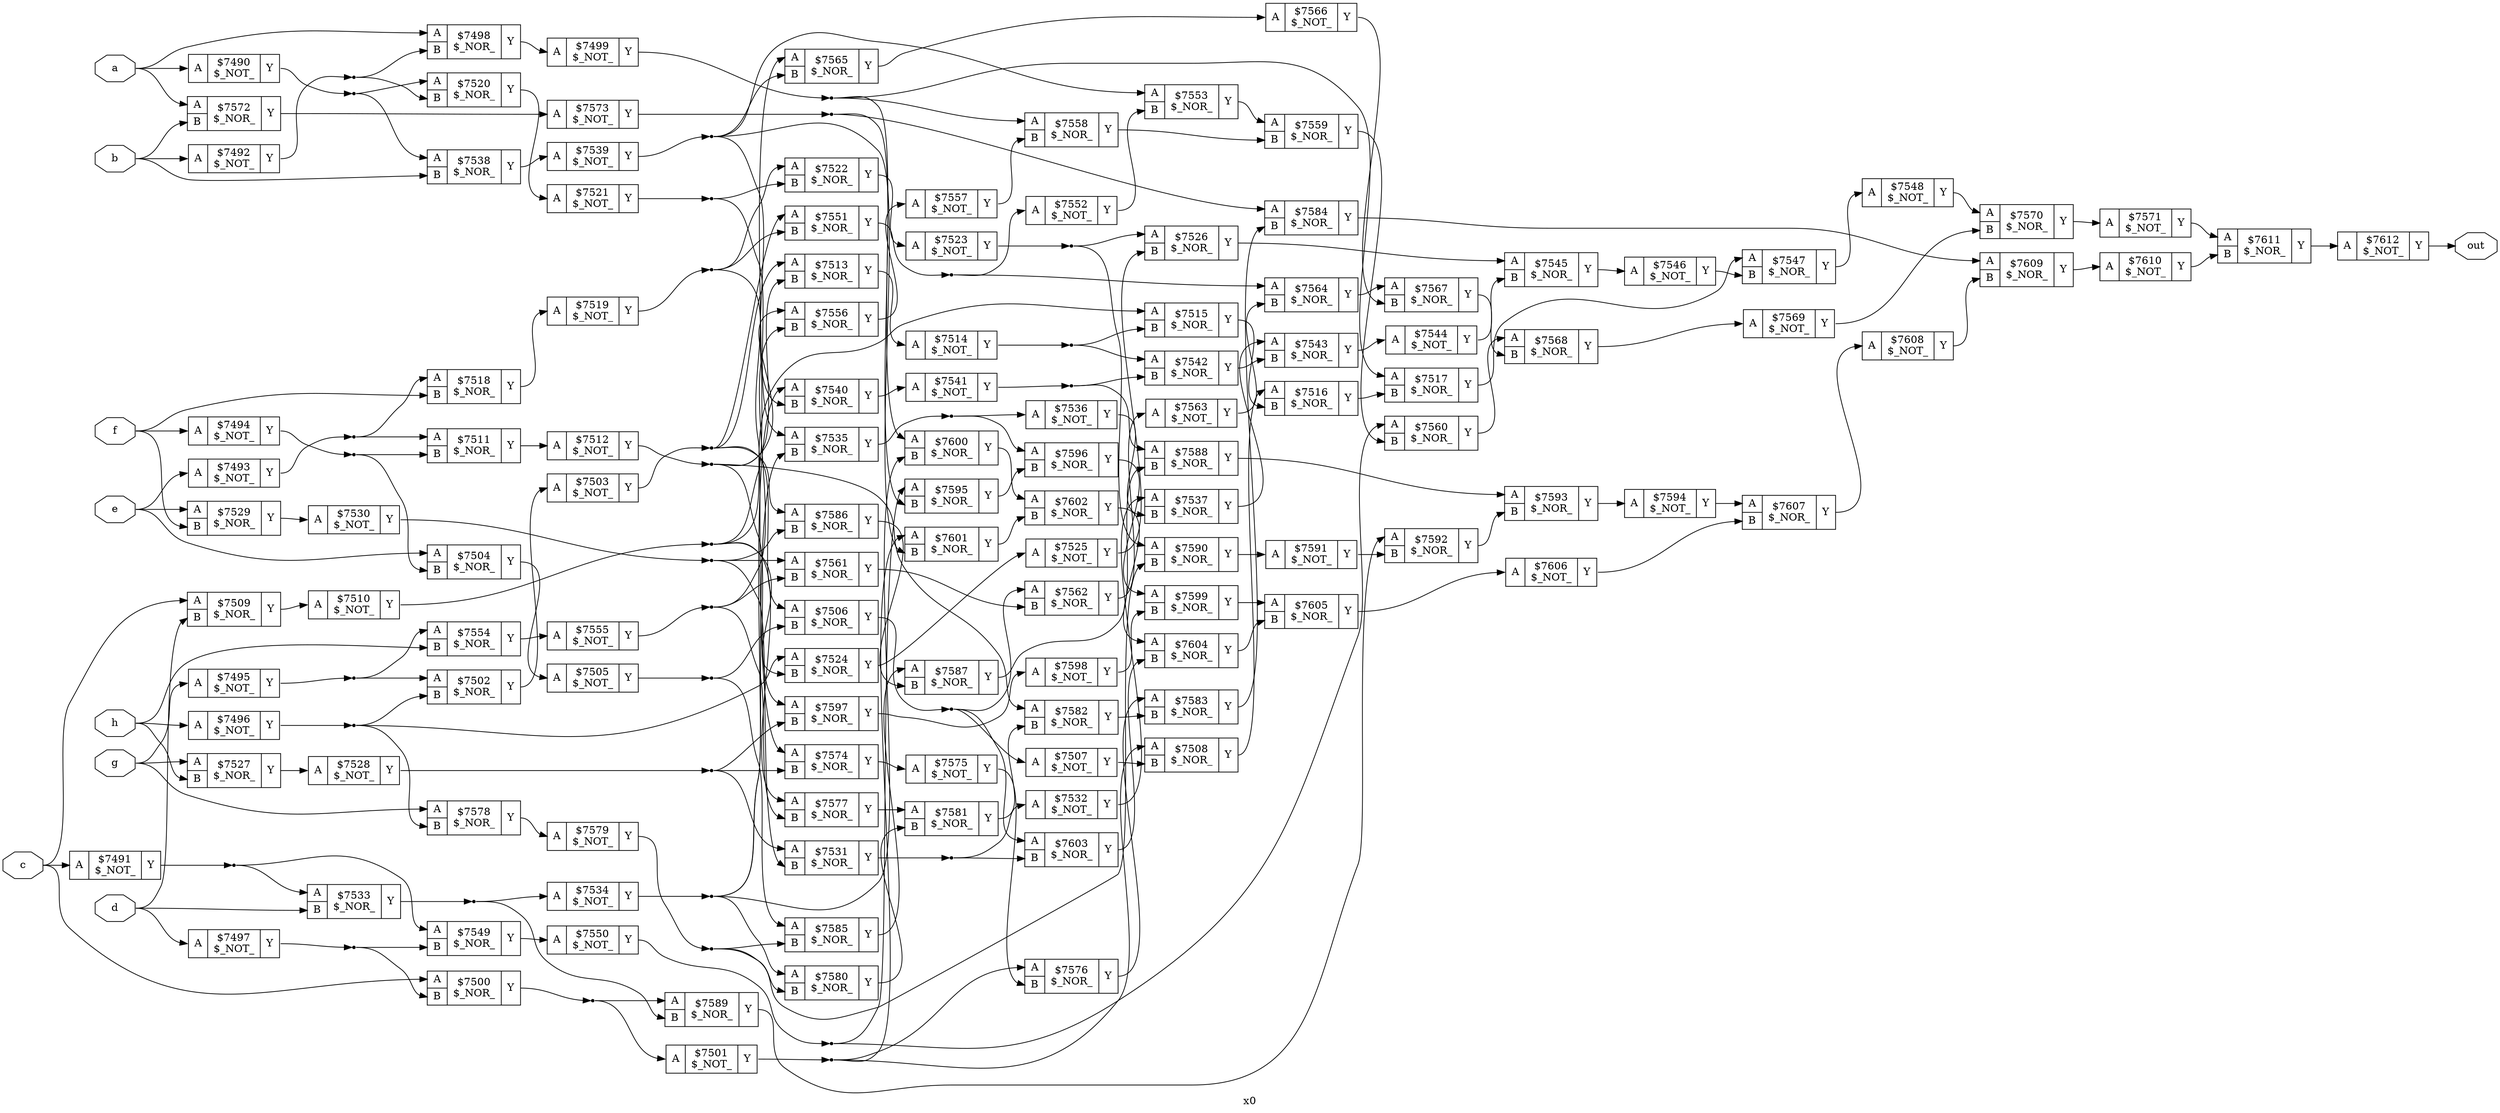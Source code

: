 digraph "x0" {
label="x0";
rankdir="LR";
remincross=true;
n123 [ shape=octagon, label="a", color="black", fontcolor="black" ];
n124 [ shape=octagon, label="b", color="black", fontcolor="black" ];
n125 [ shape=octagon, label="c", color="black", fontcolor="black" ];
n126 [ shape=octagon, label="d", color="black", fontcolor="black" ];
n127 [ shape=octagon, label="e", color="black", fontcolor="black" ];
n128 [ shape=octagon, label="f", color="black", fontcolor="black" ];
n129 [ shape=octagon, label="g", color="black", fontcolor="black" ];
n130 [ shape=octagon, label="h", color="black", fontcolor="black" ];
n131 [ shape=octagon, label="out", color="black", fontcolor="black" ];
c134 [ shape=record, label="{{<p132> A}|$7490\n$_NOT_|{<p133> Y}}" ];
c135 [ shape=record, label="{{<p132> A}|$7491\n$_NOT_|{<p133> Y}}" ];
c136 [ shape=record, label="{{<p132> A}|$7492\n$_NOT_|{<p133> Y}}" ];
c137 [ shape=record, label="{{<p132> A}|$7493\n$_NOT_|{<p133> Y}}" ];
c138 [ shape=record, label="{{<p132> A}|$7494\n$_NOT_|{<p133> Y}}" ];
c139 [ shape=record, label="{{<p132> A}|$7495\n$_NOT_|{<p133> Y}}" ];
c140 [ shape=record, label="{{<p132> A}|$7496\n$_NOT_|{<p133> Y}}" ];
c141 [ shape=record, label="{{<p132> A}|$7497\n$_NOT_|{<p133> Y}}" ];
c143 [ shape=record, label="{{<p132> A|<p142> B}|$7498\n$_NOR_|{<p133> Y}}" ];
c144 [ shape=record, label="{{<p132> A}|$7499\n$_NOT_|{<p133> Y}}" ];
c145 [ shape=record, label="{{<p132> A|<p142> B}|$7500\n$_NOR_|{<p133> Y}}" ];
c146 [ shape=record, label="{{<p132> A}|$7501\n$_NOT_|{<p133> Y}}" ];
c147 [ shape=record, label="{{<p132> A|<p142> B}|$7502\n$_NOR_|{<p133> Y}}" ];
c148 [ shape=record, label="{{<p132> A}|$7503\n$_NOT_|{<p133> Y}}" ];
c149 [ shape=record, label="{{<p132> A|<p142> B}|$7504\n$_NOR_|{<p133> Y}}" ];
c150 [ shape=record, label="{{<p132> A}|$7505\n$_NOT_|{<p133> Y}}" ];
c151 [ shape=record, label="{{<p132> A|<p142> B}|$7506\n$_NOR_|{<p133> Y}}" ];
c152 [ shape=record, label="{{<p132> A}|$7507\n$_NOT_|{<p133> Y}}" ];
c153 [ shape=record, label="{{<p132> A|<p142> B}|$7508\n$_NOR_|{<p133> Y}}" ];
c154 [ shape=record, label="{{<p132> A|<p142> B}|$7509\n$_NOR_|{<p133> Y}}" ];
c155 [ shape=record, label="{{<p132> A}|$7510\n$_NOT_|{<p133> Y}}" ];
c156 [ shape=record, label="{{<p132> A|<p142> B}|$7511\n$_NOR_|{<p133> Y}}" ];
c157 [ shape=record, label="{{<p132> A}|$7512\n$_NOT_|{<p133> Y}}" ];
c158 [ shape=record, label="{{<p132> A|<p142> B}|$7513\n$_NOR_|{<p133> Y}}" ];
c159 [ shape=record, label="{{<p132> A}|$7514\n$_NOT_|{<p133> Y}}" ];
c160 [ shape=record, label="{{<p132> A|<p142> B}|$7515\n$_NOR_|{<p133> Y}}" ];
c161 [ shape=record, label="{{<p132> A|<p142> B}|$7516\n$_NOR_|{<p133> Y}}" ];
c162 [ shape=record, label="{{<p132> A|<p142> B}|$7517\n$_NOR_|{<p133> Y}}" ];
c163 [ shape=record, label="{{<p132> A|<p142> B}|$7518\n$_NOR_|{<p133> Y}}" ];
c164 [ shape=record, label="{{<p132> A}|$7519\n$_NOT_|{<p133> Y}}" ];
c165 [ shape=record, label="{{<p132> A|<p142> B}|$7520\n$_NOR_|{<p133> Y}}" ];
c166 [ shape=record, label="{{<p132> A}|$7521\n$_NOT_|{<p133> Y}}" ];
c167 [ shape=record, label="{{<p132> A|<p142> B}|$7522\n$_NOR_|{<p133> Y}}" ];
c168 [ shape=record, label="{{<p132> A}|$7523\n$_NOT_|{<p133> Y}}" ];
c169 [ shape=record, label="{{<p132> A|<p142> B}|$7524\n$_NOR_|{<p133> Y}}" ];
c170 [ shape=record, label="{{<p132> A}|$7525\n$_NOT_|{<p133> Y}}" ];
c171 [ shape=record, label="{{<p132> A|<p142> B}|$7526\n$_NOR_|{<p133> Y}}" ];
c172 [ shape=record, label="{{<p132> A|<p142> B}|$7527\n$_NOR_|{<p133> Y}}" ];
c173 [ shape=record, label="{{<p132> A}|$7528\n$_NOT_|{<p133> Y}}" ];
c174 [ shape=record, label="{{<p132> A|<p142> B}|$7529\n$_NOR_|{<p133> Y}}" ];
c175 [ shape=record, label="{{<p132> A}|$7530\n$_NOT_|{<p133> Y}}" ];
c176 [ shape=record, label="{{<p132> A|<p142> B}|$7531\n$_NOR_|{<p133> Y}}" ];
c177 [ shape=record, label="{{<p132> A}|$7532\n$_NOT_|{<p133> Y}}" ];
c178 [ shape=record, label="{{<p132> A|<p142> B}|$7533\n$_NOR_|{<p133> Y}}" ];
c179 [ shape=record, label="{{<p132> A}|$7534\n$_NOT_|{<p133> Y}}" ];
c180 [ shape=record, label="{{<p132> A|<p142> B}|$7535\n$_NOR_|{<p133> Y}}" ];
c181 [ shape=record, label="{{<p132> A}|$7536\n$_NOT_|{<p133> Y}}" ];
c182 [ shape=record, label="{{<p132> A|<p142> B}|$7537\n$_NOR_|{<p133> Y}}" ];
c183 [ shape=record, label="{{<p132> A|<p142> B}|$7538\n$_NOR_|{<p133> Y}}" ];
c184 [ shape=record, label="{{<p132> A}|$7539\n$_NOT_|{<p133> Y}}" ];
c185 [ shape=record, label="{{<p132> A|<p142> B}|$7540\n$_NOR_|{<p133> Y}}" ];
c186 [ shape=record, label="{{<p132> A}|$7541\n$_NOT_|{<p133> Y}}" ];
c187 [ shape=record, label="{{<p132> A|<p142> B}|$7542\n$_NOR_|{<p133> Y}}" ];
c188 [ shape=record, label="{{<p132> A|<p142> B}|$7543\n$_NOR_|{<p133> Y}}" ];
c189 [ shape=record, label="{{<p132> A}|$7544\n$_NOT_|{<p133> Y}}" ];
c190 [ shape=record, label="{{<p132> A|<p142> B}|$7545\n$_NOR_|{<p133> Y}}" ];
c191 [ shape=record, label="{{<p132> A}|$7546\n$_NOT_|{<p133> Y}}" ];
c192 [ shape=record, label="{{<p132> A|<p142> B}|$7547\n$_NOR_|{<p133> Y}}" ];
c193 [ shape=record, label="{{<p132> A}|$7548\n$_NOT_|{<p133> Y}}" ];
c194 [ shape=record, label="{{<p132> A|<p142> B}|$7549\n$_NOR_|{<p133> Y}}" ];
c195 [ shape=record, label="{{<p132> A}|$7550\n$_NOT_|{<p133> Y}}" ];
c196 [ shape=record, label="{{<p132> A|<p142> B}|$7551\n$_NOR_|{<p133> Y}}" ];
c197 [ shape=record, label="{{<p132> A}|$7552\n$_NOT_|{<p133> Y}}" ];
c198 [ shape=record, label="{{<p132> A|<p142> B}|$7553\n$_NOR_|{<p133> Y}}" ];
c199 [ shape=record, label="{{<p132> A|<p142> B}|$7554\n$_NOR_|{<p133> Y}}" ];
c200 [ shape=record, label="{{<p132> A}|$7555\n$_NOT_|{<p133> Y}}" ];
c201 [ shape=record, label="{{<p132> A|<p142> B}|$7556\n$_NOR_|{<p133> Y}}" ];
c202 [ shape=record, label="{{<p132> A}|$7557\n$_NOT_|{<p133> Y}}" ];
c203 [ shape=record, label="{{<p132> A|<p142> B}|$7558\n$_NOR_|{<p133> Y}}" ];
c204 [ shape=record, label="{{<p132> A|<p142> B}|$7559\n$_NOR_|{<p133> Y}}" ];
c205 [ shape=record, label="{{<p132> A|<p142> B}|$7560\n$_NOR_|{<p133> Y}}" ];
c206 [ shape=record, label="{{<p132> A|<p142> B}|$7561\n$_NOR_|{<p133> Y}}" ];
c207 [ shape=record, label="{{<p132> A|<p142> B}|$7562\n$_NOR_|{<p133> Y}}" ];
c208 [ shape=record, label="{{<p132> A}|$7563\n$_NOT_|{<p133> Y}}" ];
c209 [ shape=record, label="{{<p132> A|<p142> B}|$7564\n$_NOR_|{<p133> Y}}" ];
c210 [ shape=record, label="{{<p132> A|<p142> B}|$7565\n$_NOR_|{<p133> Y}}" ];
c211 [ shape=record, label="{{<p132> A}|$7566\n$_NOT_|{<p133> Y}}" ];
c212 [ shape=record, label="{{<p132> A|<p142> B}|$7567\n$_NOR_|{<p133> Y}}" ];
c213 [ shape=record, label="{{<p132> A|<p142> B}|$7568\n$_NOR_|{<p133> Y}}" ];
c214 [ shape=record, label="{{<p132> A}|$7569\n$_NOT_|{<p133> Y}}" ];
c215 [ shape=record, label="{{<p132> A|<p142> B}|$7570\n$_NOR_|{<p133> Y}}" ];
c216 [ shape=record, label="{{<p132> A}|$7571\n$_NOT_|{<p133> Y}}" ];
c217 [ shape=record, label="{{<p132> A|<p142> B}|$7572\n$_NOR_|{<p133> Y}}" ];
c218 [ shape=record, label="{{<p132> A}|$7573\n$_NOT_|{<p133> Y}}" ];
c219 [ shape=record, label="{{<p132> A|<p142> B}|$7574\n$_NOR_|{<p133> Y}}" ];
c220 [ shape=record, label="{{<p132> A}|$7575\n$_NOT_|{<p133> Y}}" ];
c221 [ shape=record, label="{{<p132> A|<p142> B}|$7576\n$_NOR_|{<p133> Y}}" ];
c222 [ shape=record, label="{{<p132> A|<p142> B}|$7577\n$_NOR_|{<p133> Y}}" ];
c223 [ shape=record, label="{{<p132> A|<p142> B}|$7578\n$_NOR_|{<p133> Y}}" ];
c224 [ shape=record, label="{{<p132> A}|$7579\n$_NOT_|{<p133> Y}}" ];
c225 [ shape=record, label="{{<p132> A|<p142> B}|$7580\n$_NOR_|{<p133> Y}}" ];
c226 [ shape=record, label="{{<p132> A|<p142> B}|$7581\n$_NOR_|{<p133> Y}}" ];
c227 [ shape=record, label="{{<p132> A|<p142> B}|$7582\n$_NOR_|{<p133> Y}}" ];
c228 [ shape=record, label="{{<p132> A|<p142> B}|$7583\n$_NOR_|{<p133> Y}}" ];
c229 [ shape=record, label="{{<p132> A|<p142> B}|$7584\n$_NOR_|{<p133> Y}}" ];
c230 [ shape=record, label="{{<p132> A|<p142> B}|$7585\n$_NOR_|{<p133> Y}}" ];
c231 [ shape=record, label="{{<p132> A|<p142> B}|$7586\n$_NOR_|{<p133> Y}}" ];
c232 [ shape=record, label="{{<p132> A|<p142> B}|$7587\n$_NOR_|{<p133> Y}}" ];
c233 [ shape=record, label="{{<p132> A|<p142> B}|$7588\n$_NOR_|{<p133> Y}}" ];
c234 [ shape=record, label="{{<p132> A|<p142> B}|$7589\n$_NOR_|{<p133> Y}}" ];
c235 [ shape=record, label="{{<p132> A|<p142> B}|$7590\n$_NOR_|{<p133> Y}}" ];
c236 [ shape=record, label="{{<p132> A}|$7591\n$_NOT_|{<p133> Y}}" ];
c237 [ shape=record, label="{{<p132> A|<p142> B}|$7592\n$_NOR_|{<p133> Y}}" ];
c238 [ shape=record, label="{{<p132> A|<p142> B}|$7593\n$_NOR_|{<p133> Y}}" ];
c239 [ shape=record, label="{{<p132> A}|$7594\n$_NOT_|{<p133> Y}}" ];
c240 [ shape=record, label="{{<p132> A|<p142> B}|$7595\n$_NOR_|{<p133> Y}}" ];
c241 [ shape=record, label="{{<p132> A|<p142> B}|$7596\n$_NOR_|{<p133> Y}}" ];
c242 [ shape=record, label="{{<p132> A|<p142> B}|$7597\n$_NOR_|{<p133> Y}}" ];
c243 [ shape=record, label="{{<p132> A}|$7598\n$_NOT_|{<p133> Y}}" ];
c244 [ shape=record, label="{{<p132> A|<p142> B}|$7599\n$_NOR_|{<p133> Y}}" ];
c245 [ shape=record, label="{{<p132> A|<p142> B}|$7600\n$_NOR_|{<p133> Y}}" ];
c246 [ shape=record, label="{{<p132> A|<p142> B}|$7601\n$_NOR_|{<p133> Y}}" ];
c247 [ shape=record, label="{{<p132> A|<p142> B}|$7602\n$_NOR_|{<p133> Y}}" ];
c248 [ shape=record, label="{{<p132> A|<p142> B}|$7603\n$_NOR_|{<p133> Y}}" ];
c249 [ shape=record, label="{{<p132> A|<p142> B}|$7604\n$_NOR_|{<p133> Y}}" ];
c250 [ shape=record, label="{{<p132> A|<p142> B}|$7605\n$_NOR_|{<p133> Y}}" ];
c251 [ shape=record, label="{{<p132> A}|$7606\n$_NOT_|{<p133> Y}}" ];
c252 [ shape=record, label="{{<p132> A|<p142> B}|$7607\n$_NOR_|{<p133> Y}}" ];
c253 [ shape=record, label="{{<p132> A}|$7608\n$_NOT_|{<p133> Y}}" ];
c254 [ shape=record, label="{{<p132> A|<p142> B}|$7609\n$_NOR_|{<p133> Y}}" ];
c255 [ shape=record, label="{{<p132> A}|$7610\n$_NOT_|{<p133> Y}}" ];
c256 [ shape=record, label="{{<p132> A|<p142> B}|$7611\n$_NOR_|{<p133> Y}}" ];
c257 [ shape=record, label="{{<p132> A}|$7612\n$_NOT_|{<p133> Y}}" ];
c225:p133:e -> c226:p142:w [color="black", label=""];
c234:p133:e -> c237:p132:w [color="black", label=""];
c202:p133:e -> c203:p142:w [color="black", label=""];
c203:p133:e -> c204:p142:w [color="black", label=""];
c204:p133:e -> c205:p142:w [color="black", label=""];
c205:p133:e -> c213:p132:w [color="black", label=""];
c206:p133:e -> c207:p142:w [color="black", label=""];
c207:p133:e -> c208:p132:w [color="black", label=""];
c208:p133:e -> c209:p142:w [color="black", label=""];
c209:p133:e -> c212:p132:w [color="black", label=""];
c210:p133:e -> c211:p132:w [color="black", label=""];
c211:p133:e -> c212:p142:w [color="black", label=""];
n11 [ shape=point ];
c134:p133:e -> n11:w [color="black", label=""];
n11:e -> c165:p132:w [color="black", label=""];
n11:e -> c183:p132:w [color="black", label=""];
c212:p133:e -> c213:p142:w [color="black", label=""];
c213:p133:e -> c214:p132:w [color="black", label=""];
c214:p133:e -> c215:p142:w [color="black", label=""];
c215:p133:e -> c216:p132:w [color="black", label=""];
c216:p133:e -> c256:p132:w [color="black", label=""];
c217:p133:e -> c218:p132:w [color="black", label=""];
n116 [ shape=point ];
c218:p133:e -> n116:w [color="black", label=""];
n116:e -> c229:p132:w [color="black", label=""];
n116:e -> c240:p142:w [color="black", label=""];
c219:p133:e -> c220:p132:w [color="black", label=""];
c220:p133:e -> c221:p142:w [color="black", label=""];
c221:p133:e -> c228:p132:w [color="black", label=""];
c235:p133:e -> c236:p132:w [color="black", label=""];
c222:p133:e -> c226:p132:w [color="black", label=""];
c223:p133:e -> c224:p132:w [color="black", label=""];
n122 [ shape=point ];
c224:p133:e -> n122:w [color="black", label=""];
n122:e -> c225:p142:w [color="black", label=""];
n122:e -> c230:p142:w [color="black", label=""];
n122:e -> c235:p142:w [color="black", label=""];
n123:e -> c134:p132:w [color="black", label=""];
n123:e -> c143:p132:w [color="black", label=""];
n123:e -> c217:p132:w [color="black", label=""];
n124:e -> c136:p132:w [color="black", label=""];
n124:e -> c183:p142:w [color="black", label=""];
n124:e -> c217:p142:w [color="black", label=""];
n125:e -> c135:p132:w [color="black", label=""];
n125:e -> c145:p132:w [color="black", label=""];
n125:e -> c154:p132:w [color="black", label=""];
n126:e -> c141:p132:w [color="black", label=""];
n126:e -> c154:p142:w [color="black", label=""];
n126:e -> c178:p142:w [color="black", label=""];
n127:e -> c137:p132:w [color="black", label=""];
n127:e -> c149:p132:w [color="black", label=""];
n127:e -> c174:p132:w [color="black", label=""];
n128:e -> c138:p132:w [color="black", label=""];
n128:e -> c163:p142:w [color="black", label=""];
n128:e -> c174:p142:w [color="black", label=""];
n129:e -> c139:p132:w [color="black", label=""];
n129:e -> c172:p132:w [color="black", label=""];
n129:e -> c223:p132:w [color="black", label=""];
c236:p133:e -> c237:p142:w [color="black", label=""];
n130:e -> c140:p132:w [color="black", label=""];
n130:e -> c172:p142:w [color="black", label=""];
n130:e -> c199:p142:w [color="black", label=""];
c257:p133:e -> n131:w [color="black", label=""];
c237:p133:e -> c238:p142:w [color="black", label=""];
c238:p133:e -> c239:p132:w [color="black", label=""];
c239:p133:e -> c252:p132:w [color="black", label=""];
c240:p133:e -> c241:p142:w [color="black", label=""];
c241:p133:e -> c244:p132:w [color="black", label=""];
c242:p133:e -> c243:p132:w [color="black", label=""];
c226:p133:e -> c227:p142:w [color="black", label=""];
c243:p133:e -> c244:p142:w [color="black", label=""];
c244:p133:e -> c250:p132:w [color="black", label=""];
n22 [ shape=point ];
c135:p133:e -> n22:w [color="black", label=""];
n22:e -> c178:p132:w [color="black", label=""];
n22:e -> c194:p132:w [color="black", label=""];
c245:p133:e -> c247:p132:w [color="black", label=""];
c246:p133:e -> c247:p142:w [color="black", label=""];
c247:p133:e -> c249:p132:w [color="black", label=""];
c248:p133:e -> c249:p142:w [color="black", label=""];
c249:p133:e -> c250:p142:w [color="black", label=""];
c250:p133:e -> c251:p132:w [color="black", label=""];
c251:p133:e -> c252:p142:w [color="black", label=""];
c227:p133:e -> c228:p142:w [color="black", label=""];
c252:p133:e -> c253:p132:w [color="black", label=""];
c253:p133:e -> c254:p142:w [color="black", label=""];
c254:p133:e -> c255:p132:w [color="black", label=""];
n33 [ shape=point ];
c136:p133:e -> n33:w [color="black", label=""];
n33:e -> c143:p142:w [color="black", label=""];
n33:e -> c165:p142:w [color="black", label=""];
c255:p133:e -> c256:p142:w [color="black", label=""];
c256:p133:e -> c257:p132:w [color="black", label=""];
n36 [ shape=point ];
c137:p133:e -> n36:w [color="black", label=""];
n36:e -> c156:p132:w [color="black", label=""];
n36:e -> c163:p132:w [color="black", label=""];
n37 [ shape=point ];
c138:p133:e -> n37:w [color="black", label=""];
n37:e -> c149:p142:w [color="black", label=""];
n37:e -> c156:p142:w [color="black", label=""];
n38 [ shape=point ];
c139:p133:e -> n38:w [color="black", label=""];
n38:e -> c147:p132:w [color="black", label=""];
n38:e -> c199:p132:w [color="black", label=""];
n39 [ shape=point ];
c140:p133:e -> n39:w [color="black", label=""];
n39:e -> c147:p142:w [color="black", label=""];
n39:e -> c169:p132:w [color="black", label=""];
n39:e -> c223:p142:w [color="black", label=""];
c228:p133:e -> c229:p142:w [color="black", label=""];
n40 [ shape=point ];
c141:p133:e -> n40:w [color="black", label=""];
n40:e -> c145:p142:w [color="black", label=""];
n40:e -> c194:p142:w [color="black", label=""];
c143:p133:e -> c144:p132:w [color="black", label=""];
n42 [ shape=point ];
c144:p133:e -> n42:w [color="black", label=""];
n42:e -> c162:p132:w [color="black", label=""];
n42:e -> c203:p132:w [color="black", label=""];
n42:e -> c245:p132:w [color="black", label=""];
n43 [ shape=point ];
c145:p133:e -> n43:w [color="black", label=""];
n43:e -> c146:p132:w [color="black", label=""];
n43:e -> c234:p132:w [color="black", label=""];
n44 [ shape=point ];
c146:p133:e -> n44:w [color="black", label=""];
n44:e -> c153:p132:w [color="black", label=""];
n44:e -> c221:p132:w [color="black", label=""];
n44:e -> c246:p132:w [color="black", label=""];
c147:p133:e -> c148:p132:w [color="black", label=""];
n46 [ shape=point ];
c148:p133:e -> n46:w [color="black", label=""];
n46:e -> c151:p132:w [color="black", label=""];
n46:e -> c158:p132:w [color="black", label=""];
n46:e -> c196:p132:w [color="black", label=""];
n46:e -> c231:p132:w [color="black", label=""];
c149:p133:e -> c150:p132:w [color="black", label=""];
n48 [ shape=point ];
c150:p133:e -> n48:w [color="black", label=""];
n48:e -> c151:p142:w [color="black", label=""];
n48:e -> c230:p132:w [color="black", label=""];
n49 [ shape=point ];
c151:p133:e -> n49:w [color="black", label=""];
n49:e -> c152:p132:w [color="black", label=""];
n49:e -> c207:p132:w [color="black", label=""];
n49:e -> c248:p132:w [color="black", label=""];
c229:p133:e -> c254:p132:w [color="black", label=""];
c152:p133:e -> c153:p142:w [color="black", label=""];
c153:p133:e -> c161:p132:w [color="black", label=""];
c154:p133:e -> c155:p132:w [color="black", label=""];
n53 [ shape=point ];
c155:p133:e -> n53:w [color="black", label=""];
n53:e -> c160:p132:w [color="black", label=""];
n53:e -> c169:p142:w [color="black", label=""];
n53:e -> c210:p132:w [color="black", label=""];
n53:e -> c222:p132:w [color="black", label=""];
c156:p133:e -> c157:p132:w [color="black", label=""];
n55 [ shape=point ];
c157:p133:e -> n55:w [color="black", label=""];
n55:e -> c158:p142:w [color="black", label=""];
n55:e -> c201:p132:w [color="black", label=""];
n55:e -> c227:p132:w [color="black", label=""];
n55:e -> c242:p132:w [color="black", label=""];
c158:p133:e -> c159:p132:w [color="black", label=""];
n57 [ shape=point ];
c159:p133:e -> n57:w [color="black", label=""];
n57:e -> c160:p142:w [color="black", label=""];
n57:e -> c187:p132:w [color="black", label=""];
c160:p133:e -> c161:p142:w [color="black", label=""];
c161:p133:e -> c162:p142:w [color="black", label=""];
c230:p133:e -> c232:p132:w [color="black", label=""];
c162:p133:e -> c192:p132:w [color="black", label=""];
c163:p133:e -> c164:p132:w [color="black", label=""];
n62 [ shape=point ];
c164:p133:e -> n62:w [color="black", label=""];
n62:e -> c167:p132:w [color="black", label=""];
n62:e -> c196:p142:w [color="black", label=""];
n62:e -> c219:p132:w [color="black", label=""];
c165:p133:e -> c166:p132:w [color="black", label=""];
n64 [ shape=point ];
c166:p133:e -> n64:w [color="black", label=""];
n64:e -> c167:p142:w [color="black", label=""];
n64:e -> c180:p132:w [color="black", label=""];
c167:p133:e -> c168:p132:w [color="black", label=""];
n66 [ shape=point ];
c168:p133:e -> n66:w [color="black", label=""];
n66:e -> c171:p132:w [color="black", label=""];
n66:e -> c235:p132:w [color="black", label=""];
c169:p133:e -> c170:p132:w [color="black", label=""];
c170:p133:e -> c171:p142:w [color="black", label=""];
c171:p133:e -> c190:p132:w [color="black", label=""];
c231:p133:e -> c232:p142:w [color="black", label=""];
c172:p133:e -> c173:p132:w [color="black", label=""];
n71 [ shape=point ];
c173:p133:e -> n71:w [color="black", label=""];
n71:e -> c176:p132:w [color="black", label=""];
n71:e -> c219:p142:w [color="black", label=""];
n71:e -> c242:p142:w [color="black", label=""];
c174:p133:e -> c175:p132:w [color="black", label=""];
n73 [ shape=point ];
c175:p133:e -> n73:w [color="black", label=""];
n73:e -> c176:p142:w [color="black", label=""];
n73:e -> c206:p132:w [color="black", label=""];
n73:e -> c231:p142:w [color="black", label=""];
n74 [ shape=point ];
c176:p133:e -> n74:w [color="black", label=""];
n74:e -> c177:p132:w [color="black", label=""];
n74:e -> c248:p142:w [color="black", label=""];
c177:p133:e -> c182:p132:w [color="black", label=""];
n76 [ shape=point ];
c178:p133:e -> n76:w [color="black", label=""];
n76:e -> c179:p132:w [color="black", label=""];
n76:e -> c234:p142:w [color="black", label=""];
n77 [ shape=point ];
c179:p133:e -> n77:w [color="black", label=""];
n77:e -> c180:p142:w [color="black", label=""];
n77:e -> c185:p132:w [color="black", label=""];
n77:e -> c225:p132:w [color="black", label=""];
n77:e -> c245:p142:w [color="black", label=""];
n78 [ shape=point ];
c180:p133:e -> n78:w [color="black", label=""];
n78:e -> c181:p132:w [color="black", label=""];
n78:e -> c241:p132:w [color="black", label=""];
c181:p133:e -> c182:p142:w [color="black", label=""];
c232:p133:e -> c233:p142:w [color="black", label=""];
c182:p133:e -> c188:p132:w [color="black", label=""];
c183:p133:e -> c184:p132:w [color="black", label=""];
n82 [ shape=point ];
c184:p133:e -> n82:w [color="black", label=""];
n82:e -> c185:p142:w [color="black", label=""];
n82:e -> c198:p132:w [color="black", label=""];
n82:e -> c210:p142:w [color="black", label=""];
n82:e -> c246:p142:w [color="black", label=""];
c185:p133:e -> c186:p132:w [color="black", label=""];
n84 [ shape=point ];
c186:p133:e -> n84:w [color="black", label=""];
n84:e -> c187:p142:w [color="black", label=""];
n84:e -> c233:p132:w [color="black", label=""];
c187:p133:e -> c188:p142:w [color="black", label=""];
c188:p133:e -> c189:p132:w [color="black", label=""];
c189:p133:e -> c190:p142:w [color="black", label=""];
c190:p133:e -> c191:p132:w [color="black", label=""];
c191:p133:e -> c192:p142:w [color="black", label=""];
c233:p133:e -> c238:p132:w [color="black", label=""];
c192:p133:e -> c193:p132:w [color="black", label=""];
c193:p133:e -> c215:p132:w [color="black", label=""];
c194:p133:e -> c195:p132:w [color="black", label=""];
n93 [ shape=point ];
c195:p133:e -> n93:w [color="black", label=""];
n93:e -> c205:p132:w [color="black", label=""];
n93:e -> c240:p132:w [color="black", label=""];
n94 [ shape=point ];
c196:p133:e -> n94:w [color="black", label=""];
n94:e -> c197:p132:w [color="black", label=""];
n94:e -> c209:p132:w [color="black", label=""];
c197:p133:e -> c198:p142:w [color="black", label=""];
c198:p133:e -> c204:p132:w [color="black", label=""];
c199:p133:e -> c200:p132:w [color="black", label=""];
n98 [ shape=point ];
c200:p133:e -> n98:w [color="black", label=""];
n98:e -> c201:p142:w [color="black", label=""];
n98:e -> c206:p142:w [color="black", label=""];
n98:e -> c222:p142:w [color="black", label=""];
c201:p133:e -> c202:p132:w [color="black", label=""];
}
